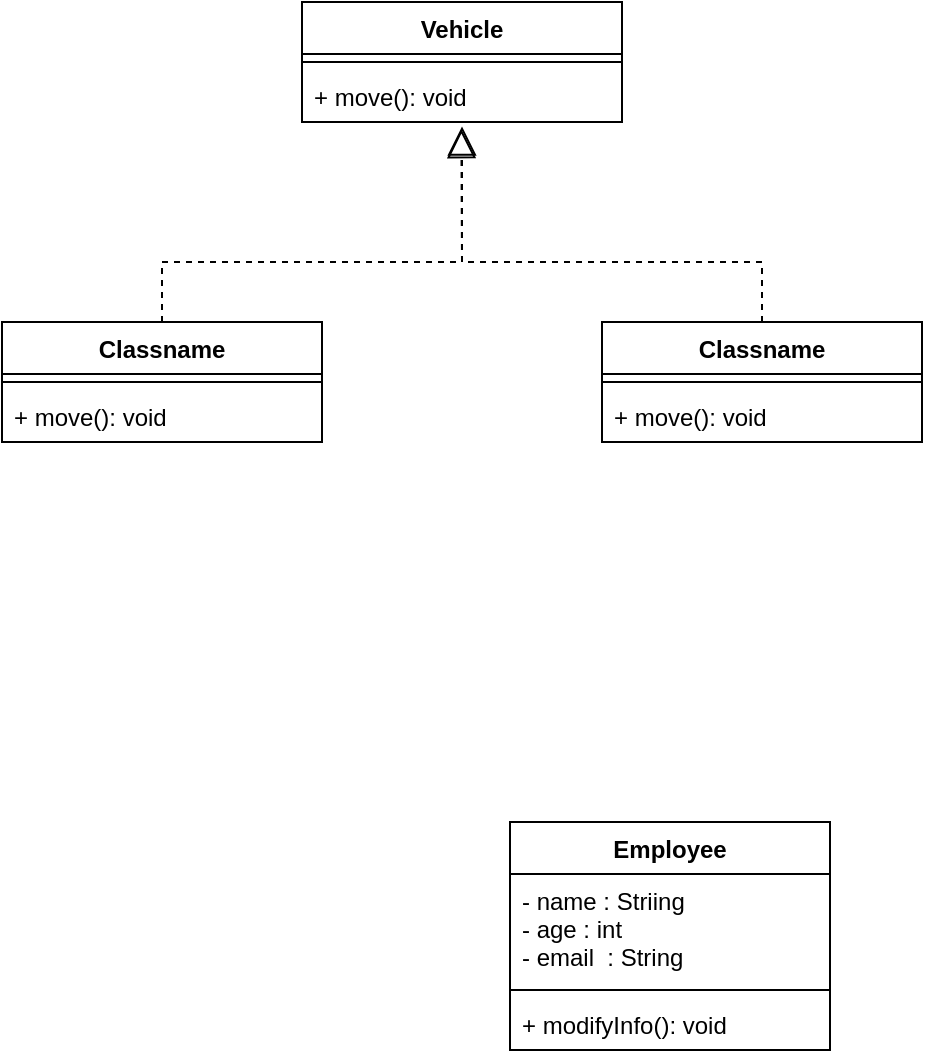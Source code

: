 <mxfile version="20.2.8" type="github">
  <diagram id="sejLfzQgxGsqOXQh9A5s" name="第 1 页">
    <mxGraphModel dx="850" dy="496" grid="1" gridSize="10" guides="1" tooltips="1" connect="1" arrows="1" fold="1" page="1" pageScale="1" pageWidth="827" pageHeight="1169" math="0" shadow="0">
      <root>
        <mxCell id="0" />
        <mxCell id="1" parent="0" />
        <mxCell id="BfisKLKWclAd8MAcUEok-5" value="Classname" style="swimlane;fontStyle=1;align=center;verticalAlign=top;childLayout=stackLayout;horizontal=1;startSize=26;horizontalStack=0;resizeParent=1;resizeParentMax=0;resizeLast=0;collapsible=1;marginBottom=0;" vertex="1" parent="1">
          <mxGeometry x="380" y="370" width="160" height="60" as="geometry" />
        </mxCell>
        <mxCell id="BfisKLKWclAd8MAcUEok-7" value="" style="line;strokeWidth=1;fillColor=none;align=left;verticalAlign=middle;spacingTop=-1;spacingLeft=3;spacingRight=3;rotatable=0;labelPosition=right;points=[];portConstraint=eastwest;strokeColor=inherit;" vertex="1" parent="BfisKLKWclAd8MAcUEok-5">
          <mxGeometry y="26" width="160" height="8" as="geometry" />
        </mxCell>
        <mxCell id="BfisKLKWclAd8MAcUEok-8" value="+ move(): void" style="text;strokeColor=none;fillColor=none;align=left;verticalAlign=top;spacingLeft=4;spacingRight=4;overflow=hidden;rotatable=0;points=[[0,0.5],[1,0.5]];portConstraint=eastwest;" vertex="1" parent="BfisKLKWclAd8MAcUEok-5">
          <mxGeometry y="34" width="160" height="26" as="geometry" />
        </mxCell>
        <mxCell id="BfisKLKWclAd8MAcUEok-9" value="Classname" style="swimlane;fontStyle=1;align=center;verticalAlign=top;childLayout=stackLayout;horizontal=1;startSize=26;horizontalStack=0;resizeParent=1;resizeParentMax=0;resizeLast=0;collapsible=1;marginBottom=0;" vertex="1" parent="1">
          <mxGeometry x="80" y="370" width="160" height="60" as="geometry" />
        </mxCell>
        <mxCell id="BfisKLKWclAd8MAcUEok-26" value="" style="endArrow=block;dashed=1;endFill=0;endSize=12;html=1;rounded=0;entryX=0.498;entryY=1.138;entryDx=0;entryDy=0;entryPerimeter=0;" edge="1" parent="BfisKLKWclAd8MAcUEok-9" target="BfisKLKWclAd8MAcUEok-19">
          <mxGeometry width="160" relative="1" as="geometry">
            <mxPoint x="80" as="sourcePoint" />
            <mxPoint x="240" as="targetPoint" />
            <Array as="points">
              <mxPoint x="80" y="-20" />
              <mxPoint x="80" y="-30" />
              <mxPoint x="230" y="-30" />
            </Array>
          </mxGeometry>
        </mxCell>
        <mxCell id="BfisKLKWclAd8MAcUEok-11" value="" style="line;strokeWidth=1;fillColor=none;align=left;verticalAlign=middle;spacingTop=-1;spacingLeft=3;spacingRight=3;rotatable=0;labelPosition=right;points=[];portConstraint=eastwest;strokeColor=inherit;" vertex="1" parent="BfisKLKWclAd8MAcUEok-9">
          <mxGeometry y="26" width="160" height="8" as="geometry" />
        </mxCell>
        <mxCell id="BfisKLKWclAd8MAcUEok-12" value="+ move(): void" style="text;strokeColor=none;fillColor=none;align=left;verticalAlign=top;spacingLeft=4;spacingRight=4;overflow=hidden;rotatable=0;points=[[0,0.5],[1,0.5]];portConstraint=eastwest;" vertex="1" parent="BfisKLKWclAd8MAcUEok-9">
          <mxGeometry y="34" width="160" height="26" as="geometry" />
        </mxCell>
        <mxCell id="BfisKLKWclAd8MAcUEok-16" value="Vehicle" style="swimlane;fontStyle=1;align=center;verticalAlign=top;childLayout=stackLayout;horizontal=1;startSize=26;horizontalStack=0;resizeParent=1;resizeParentMax=0;resizeLast=0;collapsible=1;marginBottom=0;" vertex="1" parent="1">
          <mxGeometry x="230" y="210" width="160" height="60" as="geometry" />
        </mxCell>
        <mxCell id="BfisKLKWclAd8MAcUEok-18" value="" style="line;strokeWidth=1;fillColor=none;align=left;verticalAlign=middle;spacingTop=-1;spacingLeft=3;spacingRight=3;rotatable=0;labelPosition=right;points=[];portConstraint=eastwest;strokeColor=inherit;" vertex="1" parent="BfisKLKWclAd8MAcUEok-16">
          <mxGeometry y="26" width="160" height="8" as="geometry" />
        </mxCell>
        <mxCell id="BfisKLKWclAd8MAcUEok-19" value="+ move(): void" style="text;strokeColor=none;fillColor=none;align=left;verticalAlign=top;spacingLeft=4;spacingRight=4;overflow=hidden;rotatable=0;points=[[0,0.5],[1,0.5]];portConstraint=eastwest;" vertex="1" parent="BfisKLKWclAd8MAcUEok-16">
          <mxGeometry y="34" width="160" height="26" as="geometry" />
        </mxCell>
        <mxCell id="BfisKLKWclAd8MAcUEok-27" value="" style="endArrow=block;dashed=1;endFill=0;endSize=12;html=1;rounded=0;exitX=0.5;exitY=0;exitDx=0;exitDy=0;entryX=0.5;entryY=1.085;entryDx=0;entryDy=0;entryPerimeter=0;" edge="1" parent="1" source="BfisKLKWclAd8MAcUEok-5" target="BfisKLKWclAd8MAcUEok-19">
          <mxGeometry width="160" relative="1" as="geometry">
            <mxPoint x="370" y="360" as="sourcePoint" />
            <mxPoint x="310" y="300" as="targetPoint" />
            <Array as="points">
              <mxPoint x="460" y="340" />
              <mxPoint x="310" y="340" />
            </Array>
          </mxGeometry>
        </mxCell>
        <mxCell id="BfisKLKWclAd8MAcUEok-28" value="Employee" style="swimlane;fontStyle=1;align=center;verticalAlign=top;childLayout=stackLayout;horizontal=1;startSize=26;horizontalStack=0;resizeParent=1;resizeParentMax=0;resizeLast=0;collapsible=1;marginBottom=0;" vertex="1" parent="1">
          <mxGeometry x="334" y="620" width="160" height="114" as="geometry" />
        </mxCell>
        <mxCell id="BfisKLKWclAd8MAcUEok-29" value="- name : Striing&#xa;- age : int&#xa;- email  : String" style="text;strokeColor=none;fillColor=none;align=left;verticalAlign=top;spacingLeft=4;spacingRight=4;overflow=hidden;rotatable=0;points=[[0,0.5],[1,0.5]];portConstraint=eastwest;" vertex="1" parent="BfisKLKWclAd8MAcUEok-28">
          <mxGeometry y="26" width="160" height="54" as="geometry" />
        </mxCell>
        <mxCell id="BfisKLKWclAd8MAcUEok-30" value="" style="line;strokeWidth=1;fillColor=none;align=left;verticalAlign=middle;spacingTop=-1;spacingLeft=3;spacingRight=3;rotatable=0;labelPosition=right;points=[];portConstraint=eastwest;strokeColor=inherit;" vertex="1" parent="BfisKLKWclAd8MAcUEok-28">
          <mxGeometry y="80" width="160" height="8" as="geometry" />
        </mxCell>
        <mxCell id="BfisKLKWclAd8MAcUEok-31" value="+ modifyInfo(): void" style="text;strokeColor=none;fillColor=none;align=left;verticalAlign=top;spacingLeft=4;spacingRight=4;overflow=hidden;rotatable=0;points=[[0,0.5],[1,0.5]];portConstraint=eastwest;" vertex="1" parent="BfisKLKWclAd8MAcUEok-28">
          <mxGeometry y="88" width="160" height="26" as="geometry" />
        </mxCell>
      </root>
    </mxGraphModel>
  </diagram>
</mxfile>
